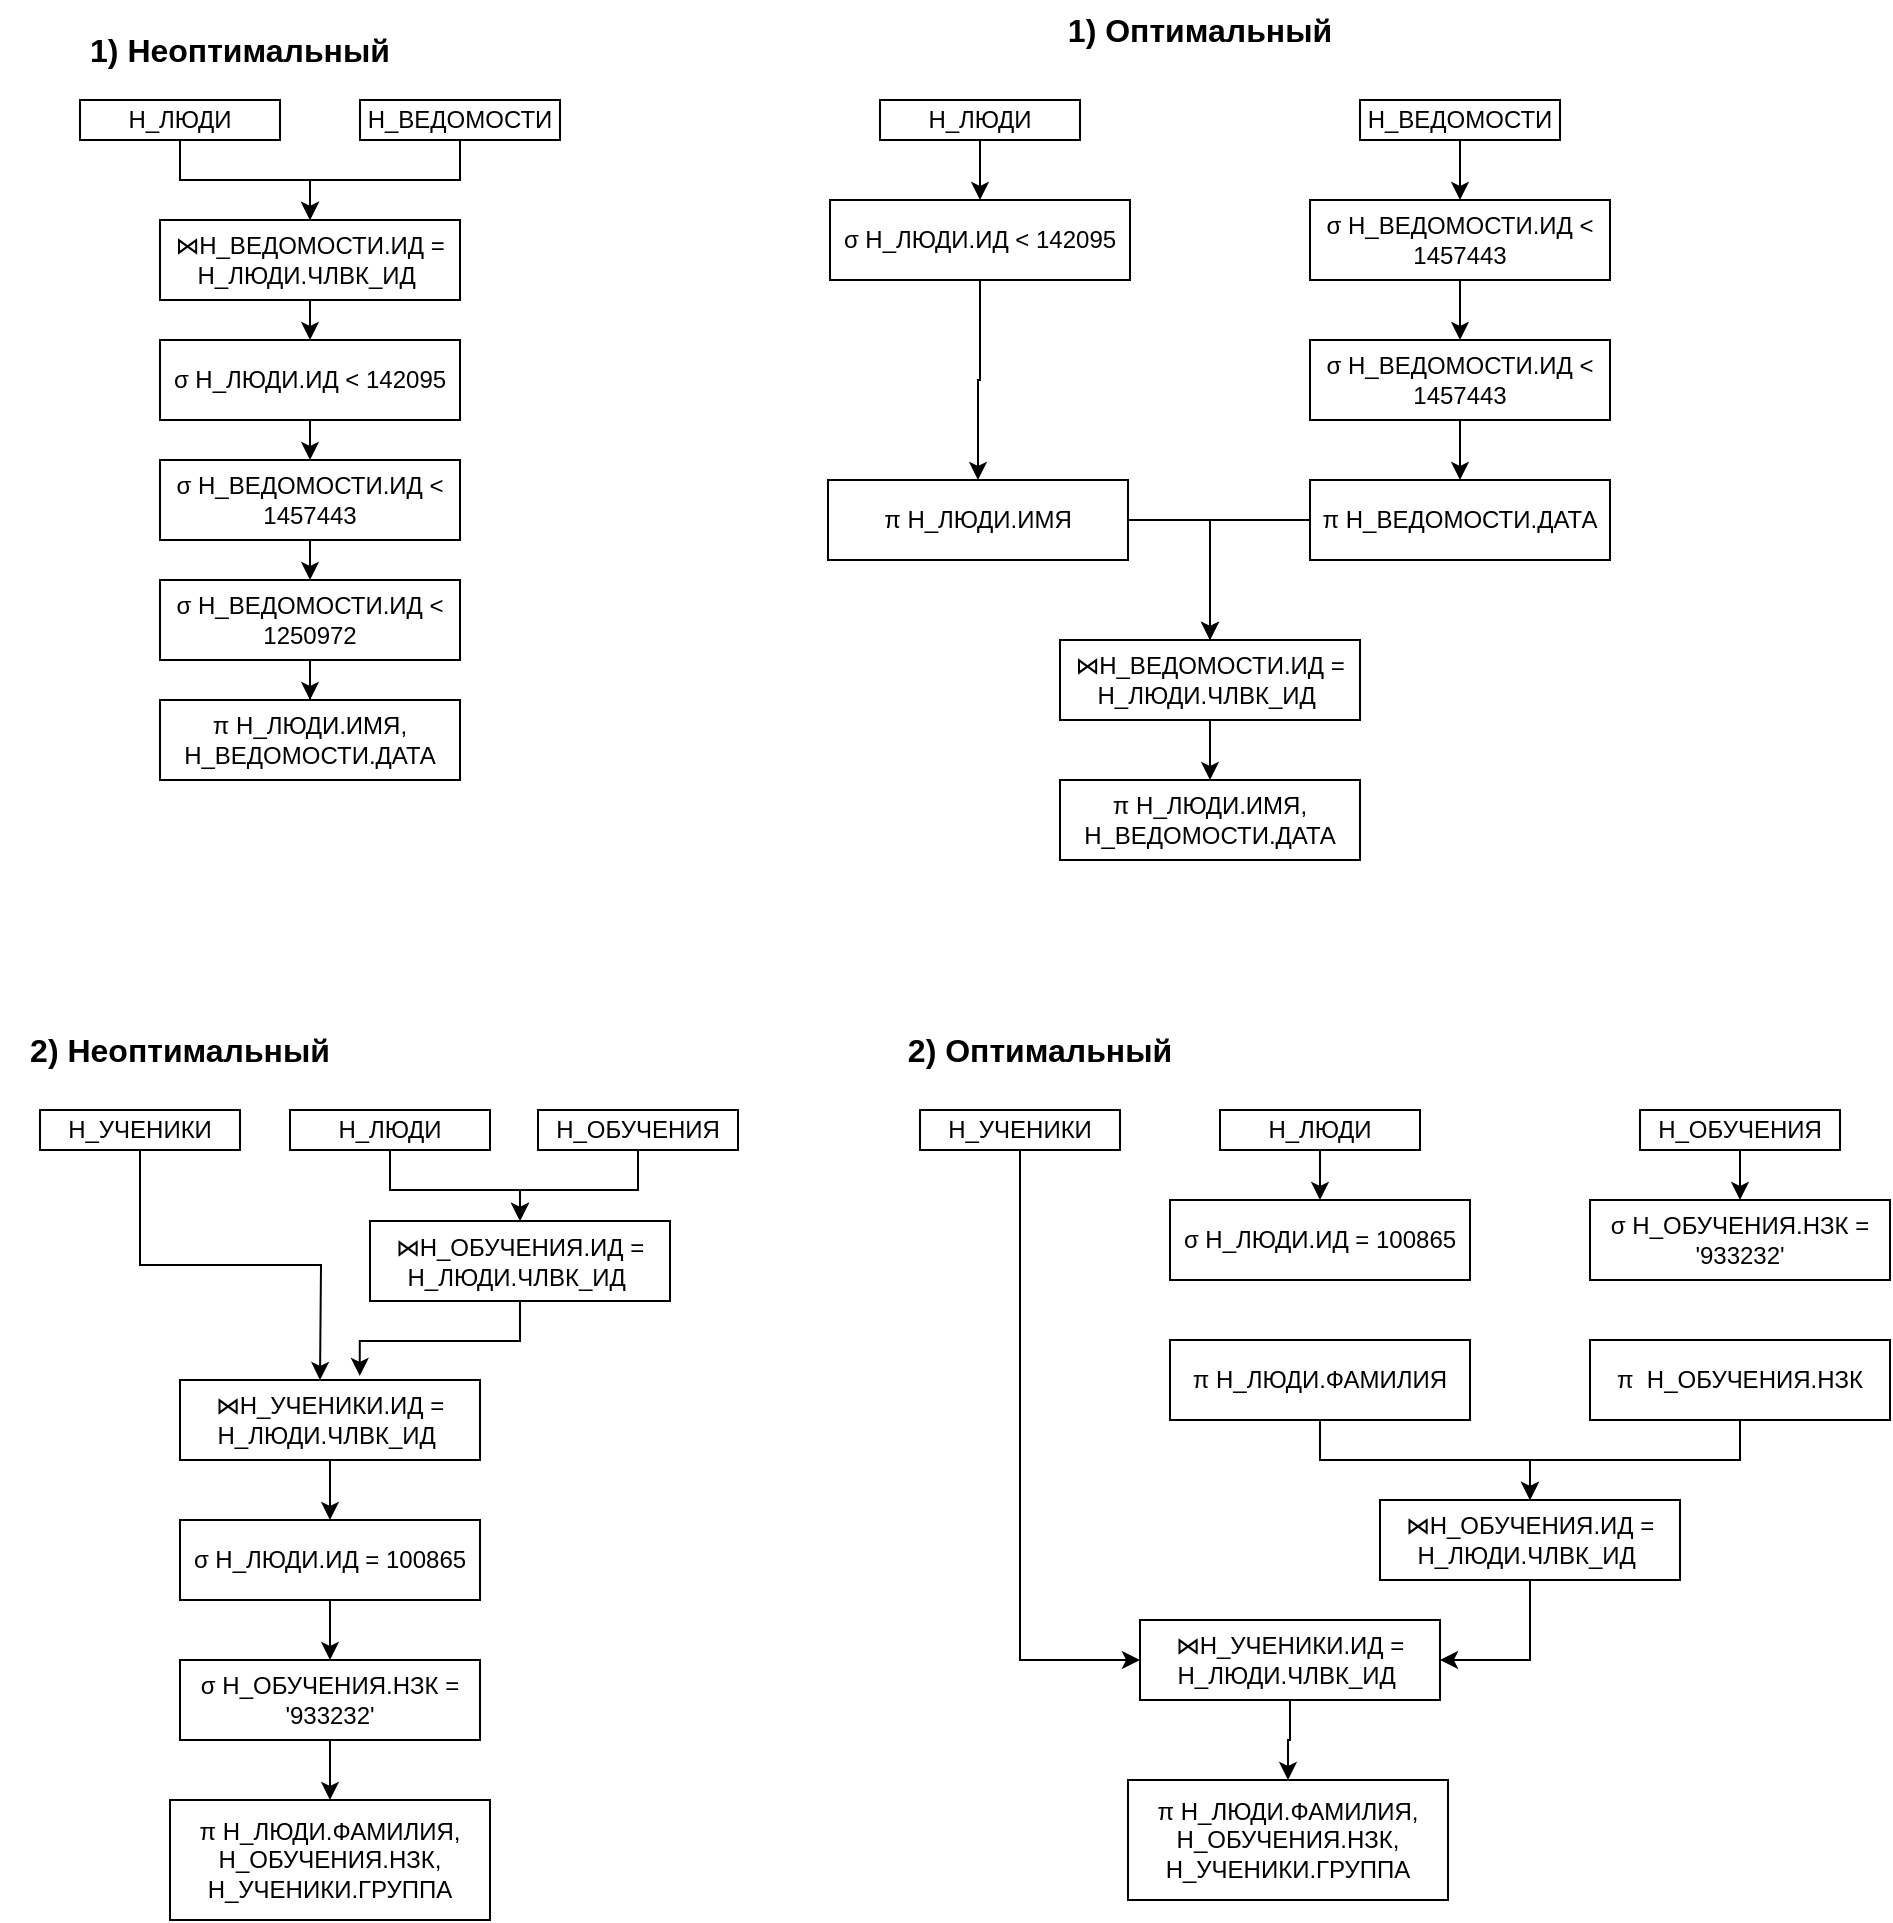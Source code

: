 <mxfile version="24.4.4" type="device">
  <diagram name="Страница — 1" id="QgSwF7wT0eJXVt2GXJA-">
    <mxGraphModel dx="1304" dy="719" grid="1" gridSize="10" guides="1" tooltips="1" connect="1" arrows="1" fold="1" page="1" pageScale="1" pageWidth="827" pageHeight="1169" math="0" shadow="0">
      <root>
        <mxCell id="0" />
        <mxCell id="1" parent="0" />
        <mxCell id="nHAXARUAY6zE4BUnvC9k-8" style="edgeStyle=orthogonalEdgeStyle;rounded=0;orthogonalLoop=1;jettySize=auto;html=1;entryX=0.5;entryY=0;entryDx=0;entryDy=0;" edge="1" parent="1" source="nHAXARUAY6zE4BUnvC9k-1" target="nHAXARUAY6zE4BUnvC9k-5">
          <mxGeometry relative="1" as="geometry" />
        </mxCell>
        <mxCell id="nHAXARUAY6zE4BUnvC9k-1" value="Н_ЛЮДИ" style="rounded=0;whiteSpace=wrap;html=1;" vertex="1" parent="1">
          <mxGeometry x="40" y="80" width="100" height="20" as="geometry" />
        </mxCell>
        <mxCell id="nHAXARUAY6zE4BUnvC9k-7" style="edgeStyle=orthogonalEdgeStyle;rounded=0;orthogonalLoop=1;jettySize=auto;html=1;entryX=0.5;entryY=0;entryDx=0;entryDy=0;" edge="1" parent="1" source="nHAXARUAY6zE4BUnvC9k-2" target="nHAXARUAY6zE4BUnvC9k-5">
          <mxGeometry relative="1" as="geometry" />
        </mxCell>
        <mxCell id="nHAXARUAY6zE4BUnvC9k-2" value="Н_ВЕДОМОСТИ" style="rounded=0;whiteSpace=wrap;html=1;" vertex="1" parent="1">
          <mxGeometry x="180" y="80" width="100" height="20" as="geometry" />
        </mxCell>
        <mxCell id="nHAXARUAY6zE4BUnvC9k-12" style="edgeStyle=orthogonalEdgeStyle;rounded=0;orthogonalLoop=1;jettySize=auto;html=1;exitX=0.5;exitY=1;exitDx=0;exitDy=0;entryX=0.5;entryY=0;entryDx=0;entryDy=0;" edge="1" parent="1" source="nHAXARUAY6zE4BUnvC9k-5" target="nHAXARUAY6zE4BUnvC9k-9">
          <mxGeometry relative="1" as="geometry" />
        </mxCell>
        <mxCell id="nHAXARUAY6zE4BUnvC9k-5" value="⋈Н_ВЕДОМОСТИ.ИД = Н_ЛЮДИ.ЧЛВК_ИД&amp;nbsp;" style="rounded=0;whiteSpace=wrap;html=1;" vertex="1" parent="1">
          <mxGeometry x="80" y="140" width="150" height="40" as="geometry" />
        </mxCell>
        <mxCell id="nHAXARUAY6zE4BUnvC9k-13" style="edgeStyle=orthogonalEdgeStyle;rounded=0;orthogonalLoop=1;jettySize=auto;html=1;exitX=0.5;exitY=1;exitDx=0;exitDy=0;entryX=0.5;entryY=0;entryDx=0;entryDy=0;" edge="1" parent="1" source="nHAXARUAY6zE4BUnvC9k-9" target="nHAXARUAY6zE4BUnvC9k-10">
          <mxGeometry relative="1" as="geometry" />
        </mxCell>
        <mxCell id="nHAXARUAY6zE4BUnvC9k-9" value="σ&amp;nbsp;Н_ЛЮДИ.ИД &amp;lt; 142095" style="rounded=0;whiteSpace=wrap;html=1;" vertex="1" parent="1">
          <mxGeometry x="80" y="200" width="150" height="40" as="geometry" />
        </mxCell>
        <mxCell id="nHAXARUAY6zE4BUnvC9k-14" style="edgeStyle=orthogonalEdgeStyle;rounded=0;orthogonalLoop=1;jettySize=auto;html=1;exitX=0.5;exitY=1;exitDx=0;exitDy=0;entryX=0.5;entryY=0;entryDx=0;entryDy=0;" edge="1" parent="1" source="nHAXARUAY6zE4BUnvC9k-10" target="nHAXARUAY6zE4BUnvC9k-11">
          <mxGeometry relative="1" as="geometry" />
        </mxCell>
        <mxCell id="nHAXARUAY6zE4BUnvC9k-10" value="σ&amp;nbsp;Н_ВЕДОМОСТИ.ИД &amp;lt; 1457443" style="rounded=0;whiteSpace=wrap;html=1;" vertex="1" parent="1">
          <mxGeometry x="80" y="260" width="150" height="40" as="geometry" />
        </mxCell>
        <mxCell id="nHAXARUAY6zE4BUnvC9k-16" style="edgeStyle=orthogonalEdgeStyle;rounded=0;orthogonalLoop=1;jettySize=auto;html=1;entryX=0.5;entryY=0;entryDx=0;entryDy=0;" edge="1" parent="1" source="nHAXARUAY6zE4BUnvC9k-11" target="nHAXARUAY6zE4BUnvC9k-15">
          <mxGeometry relative="1" as="geometry" />
        </mxCell>
        <mxCell id="nHAXARUAY6zE4BUnvC9k-11" value="σ&amp;nbsp;Н_ВЕДОМОСТИ.ИД &amp;lt; 1250972" style="rounded=0;whiteSpace=wrap;html=1;" vertex="1" parent="1">
          <mxGeometry x="80" y="320" width="150" height="40" as="geometry" />
        </mxCell>
        <mxCell id="nHAXARUAY6zE4BUnvC9k-15" value="π&amp;nbsp;Н_ЛЮДИ.ИМЯ, Н_ВЕДОМОСТИ.ДАТА" style="rounded=0;whiteSpace=wrap;html=1;" vertex="1" parent="1">
          <mxGeometry x="80" y="380" width="150" height="40" as="geometry" />
        </mxCell>
        <mxCell id="nHAXARUAY6zE4BUnvC9k-18" value="&lt;b&gt;&lt;font style=&quot;font-size: 16px;&quot;&gt;1) Неоптимальный&lt;/font&gt;&lt;/b&gt;" style="text;html=1;align=center;verticalAlign=middle;whiteSpace=wrap;rounded=0;" vertex="1" parent="1">
          <mxGeometry x="20" y="40" width="200" height="30" as="geometry" />
        </mxCell>
        <mxCell id="nHAXARUAY6zE4BUnvC9k-19" value="&lt;b&gt;&lt;font style=&quot;font-size: 16px;&quot;&gt;1) О&lt;/font&gt;&lt;/b&gt;&lt;b style=&quot;background-color: initial;&quot;&gt;&lt;font style=&quot;font-size: 16px;&quot;&gt;птимальный&lt;/font&gt;&lt;/b&gt;" style="text;html=1;align=center;verticalAlign=middle;whiteSpace=wrap;rounded=0;" vertex="1" parent="1">
          <mxGeometry x="500" y="30" width="200" height="30" as="geometry" />
        </mxCell>
        <mxCell id="nHAXARUAY6zE4BUnvC9k-24" style="edgeStyle=orthogonalEdgeStyle;rounded=0;orthogonalLoop=1;jettySize=auto;html=1;exitX=0.5;exitY=1;exitDx=0;exitDy=0;entryX=0.5;entryY=0;entryDx=0;entryDy=0;" edge="1" parent="1" source="nHAXARUAY6zE4BUnvC9k-21" target="nHAXARUAY6zE4BUnvC9k-23">
          <mxGeometry relative="1" as="geometry" />
        </mxCell>
        <mxCell id="nHAXARUAY6zE4BUnvC9k-21" value="Н_ЛЮДИ" style="rounded=0;whiteSpace=wrap;html=1;" vertex="1" parent="1">
          <mxGeometry x="440" y="80" width="100" height="20" as="geometry" />
        </mxCell>
        <mxCell id="nHAXARUAY6zE4BUnvC9k-26" style="edgeStyle=orthogonalEdgeStyle;rounded=0;orthogonalLoop=1;jettySize=auto;html=1;exitX=0.5;exitY=1;exitDx=0;exitDy=0;entryX=0.5;entryY=0;entryDx=0;entryDy=0;" edge="1" parent="1" source="nHAXARUAY6zE4BUnvC9k-22" target="nHAXARUAY6zE4BUnvC9k-25">
          <mxGeometry relative="1" as="geometry" />
        </mxCell>
        <mxCell id="nHAXARUAY6zE4BUnvC9k-22" value="Н_ВЕДОМОСТИ" style="rounded=0;whiteSpace=wrap;html=1;" vertex="1" parent="1">
          <mxGeometry x="680" y="80" width="100" height="20" as="geometry" />
        </mxCell>
        <mxCell id="nHAXARUAY6zE4BUnvC9k-30" style="edgeStyle=orthogonalEdgeStyle;rounded=0;orthogonalLoop=1;jettySize=auto;html=1;exitX=0.5;exitY=1;exitDx=0;exitDy=0;entryX=0.5;entryY=0;entryDx=0;entryDy=0;" edge="1" parent="1" source="nHAXARUAY6zE4BUnvC9k-23" target="nHAXARUAY6zE4BUnvC9k-29">
          <mxGeometry relative="1" as="geometry" />
        </mxCell>
        <mxCell id="nHAXARUAY6zE4BUnvC9k-23" value="σ&amp;nbsp;Н_ЛЮДИ.ИД &amp;lt; 142095" style="rounded=0;whiteSpace=wrap;html=1;" vertex="1" parent="1">
          <mxGeometry x="415" y="130" width="150" height="40" as="geometry" />
        </mxCell>
        <mxCell id="nHAXARUAY6zE4BUnvC9k-28" style="edgeStyle=orthogonalEdgeStyle;rounded=0;orthogonalLoop=1;jettySize=auto;html=1;exitX=0.5;exitY=1;exitDx=0;exitDy=0;entryX=0.5;entryY=0;entryDx=0;entryDy=0;" edge="1" parent="1" source="nHAXARUAY6zE4BUnvC9k-25" target="nHAXARUAY6zE4BUnvC9k-27">
          <mxGeometry relative="1" as="geometry" />
        </mxCell>
        <mxCell id="nHAXARUAY6zE4BUnvC9k-25" value="σ&amp;nbsp;Н_ВЕДОМОСТИ.ИД &amp;lt; 1457443" style="rounded=0;whiteSpace=wrap;html=1;" vertex="1" parent="1">
          <mxGeometry x="655" y="130" width="150" height="40" as="geometry" />
        </mxCell>
        <mxCell id="nHAXARUAY6zE4BUnvC9k-32" style="edgeStyle=orthogonalEdgeStyle;rounded=0;orthogonalLoop=1;jettySize=auto;html=1;exitX=0.5;exitY=1;exitDx=0;exitDy=0;entryX=0.5;entryY=0;entryDx=0;entryDy=0;" edge="1" parent="1" source="nHAXARUAY6zE4BUnvC9k-27" target="nHAXARUAY6zE4BUnvC9k-31">
          <mxGeometry relative="1" as="geometry" />
        </mxCell>
        <mxCell id="nHAXARUAY6zE4BUnvC9k-27" value="σ&amp;nbsp;Н_ВЕДОМОСТИ.ИД &amp;lt; 1457443" style="rounded=0;whiteSpace=wrap;html=1;" vertex="1" parent="1">
          <mxGeometry x="655" y="200" width="150" height="40" as="geometry" />
        </mxCell>
        <mxCell id="nHAXARUAY6zE4BUnvC9k-35" style="edgeStyle=orthogonalEdgeStyle;rounded=0;orthogonalLoop=1;jettySize=auto;html=1;exitX=1;exitY=0.5;exitDx=0;exitDy=0;entryX=0.5;entryY=0;entryDx=0;entryDy=0;" edge="1" parent="1" source="nHAXARUAY6zE4BUnvC9k-29" target="nHAXARUAY6zE4BUnvC9k-33">
          <mxGeometry relative="1" as="geometry" />
        </mxCell>
        <mxCell id="nHAXARUAY6zE4BUnvC9k-29" value="π&amp;nbsp;Н_ЛЮДИ.ИМЯ" style="rounded=0;whiteSpace=wrap;html=1;" vertex="1" parent="1">
          <mxGeometry x="414" y="270" width="150" height="40" as="geometry" />
        </mxCell>
        <mxCell id="nHAXARUAY6zE4BUnvC9k-37" style="edgeStyle=orthogonalEdgeStyle;rounded=0;orthogonalLoop=1;jettySize=auto;html=1;exitX=0;exitY=0.5;exitDx=0;exitDy=0;entryX=0.5;entryY=0;entryDx=0;entryDy=0;" edge="1" parent="1" source="nHAXARUAY6zE4BUnvC9k-31" target="nHAXARUAY6zE4BUnvC9k-33">
          <mxGeometry relative="1" as="geometry" />
        </mxCell>
        <mxCell id="nHAXARUAY6zE4BUnvC9k-31" value="π Н_ВЕДОМОСТИ.ДАТА" style="rounded=0;whiteSpace=wrap;html=1;" vertex="1" parent="1">
          <mxGeometry x="655" y="270" width="150" height="40" as="geometry" />
        </mxCell>
        <mxCell id="nHAXARUAY6zE4BUnvC9k-39" style="edgeStyle=orthogonalEdgeStyle;rounded=0;orthogonalLoop=1;jettySize=auto;html=1;exitX=0.5;exitY=1;exitDx=0;exitDy=0;entryX=0.5;entryY=0;entryDx=0;entryDy=0;" edge="1" parent="1" source="nHAXARUAY6zE4BUnvC9k-33" target="nHAXARUAY6zE4BUnvC9k-38">
          <mxGeometry relative="1" as="geometry" />
        </mxCell>
        <mxCell id="nHAXARUAY6zE4BUnvC9k-33" value="⋈Н_ВЕДОМОСТИ.ИД = Н_ЛЮДИ.ЧЛВК_ИД&amp;nbsp;" style="rounded=0;whiteSpace=wrap;html=1;" vertex="1" parent="1">
          <mxGeometry x="530" y="350" width="150" height="40" as="geometry" />
        </mxCell>
        <mxCell id="nHAXARUAY6zE4BUnvC9k-38" value="π&amp;nbsp;Н_ЛЮДИ.ИМЯ, Н_ВЕДОМОСТИ.ДАТА" style="rounded=0;whiteSpace=wrap;html=1;" vertex="1" parent="1">
          <mxGeometry x="530" y="420" width="150" height="40" as="geometry" />
        </mxCell>
        <mxCell id="nHAXARUAY6zE4BUnvC9k-40" value="&lt;b&gt;&lt;font style=&quot;font-size: 16px;&quot;&gt;2&lt;/font&gt;&lt;/b&gt;&lt;b style=&quot;background-color: initial;&quot;&gt;&lt;font style=&quot;font-size: 16px;&quot;&gt;) Неоптимальный&lt;/font&gt;&lt;/b&gt;" style="text;html=1;align=center;verticalAlign=middle;whiteSpace=wrap;rounded=0;" vertex="1" parent="1">
          <mxGeometry y="540" width="180" height="30" as="geometry" />
        </mxCell>
        <mxCell id="nHAXARUAY6zE4BUnvC9k-55" style="edgeStyle=orthogonalEdgeStyle;rounded=0;orthogonalLoop=1;jettySize=auto;html=1;exitX=0.5;exitY=1;exitDx=0;exitDy=0;entryX=0.5;entryY=0;entryDx=0;entryDy=0;" edge="1" parent="1" source="nHAXARUAY6zE4BUnvC9k-42" target="nHAXARUAY6zE4BUnvC9k-46">
          <mxGeometry relative="1" as="geometry" />
        </mxCell>
        <mxCell id="nHAXARUAY6zE4BUnvC9k-42" value="Н_ЛЮДИ" style="rounded=0;whiteSpace=wrap;html=1;" vertex="1" parent="1">
          <mxGeometry x="145" y="585" width="100" height="20" as="geometry" />
        </mxCell>
        <mxCell id="nHAXARUAY6zE4BUnvC9k-56" style="edgeStyle=orthogonalEdgeStyle;rounded=0;orthogonalLoop=1;jettySize=auto;html=1;exitX=0.5;exitY=1;exitDx=0;exitDy=0;entryX=0.5;entryY=0;entryDx=0;entryDy=0;" edge="1" parent="1" source="nHAXARUAY6zE4BUnvC9k-44" target="nHAXARUAY6zE4BUnvC9k-46">
          <mxGeometry relative="1" as="geometry" />
        </mxCell>
        <mxCell id="nHAXARUAY6zE4BUnvC9k-44" value="Н_ОБУЧЕНИЯ" style="rounded=0;whiteSpace=wrap;html=1;" vertex="1" parent="1">
          <mxGeometry x="269" y="585" width="100" height="20" as="geometry" />
        </mxCell>
        <mxCell id="nHAXARUAY6zE4BUnvC9k-58" style="edgeStyle=orthogonalEdgeStyle;rounded=0;orthogonalLoop=1;jettySize=auto;html=1;exitX=0.5;exitY=1;exitDx=0;exitDy=0;entryX=0.599;entryY=-0.051;entryDx=0;entryDy=0;entryPerimeter=0;" edge="1" parent="1" source="nHAXARUAY6zE4BUnvC9k-46" target="nHAXARUAY6zE4BUnvC9k-57">
          <mxGeometry relative="1" as="geometry">
            <mxPoint x="130" y="720.5" as="targetPoint" />
          </mxGeometry>
        </mxCell>
        <mxCell id="nHAXARUAY6zE4BUnvC9k-46" value="⋈Н_ОБУЧЕНИЯ.ИД = Н_ЛЮДИ.ЧЛВК_ИД&amp;nbsp;" style="rounded=0;whiteSpace=wrap;html=1;" vertex="1" parent="1">
          <mxGeometry x="185" y="640.5" width="150" height="40" as="geometry" />
        </mxCell>
        <mxCell id="nHAXARUAY6zE4BUnvC9k-61" style="edgeStyle=orthogonalEdgeStyle;rounded=0;orthogonalLoop=1;jettySize=auto;html=1;entryX=0.5;entryY=0;entryDx=0;entryDy=0;" edge="1" parent="1" source="nHAXARUAY6zE4BUnvC9k-48" target="nHAXARUAY6zE4BUnvC9k-50">
          <mxGeometry relative="1" as="geometry" />
        </mxCell>
        <mxCell id="nHAXARUAY6zE4BUnvC9k-48" value="σ&amp;nbsp;Н_ЛЮДИ.ИД =&amp;nbsp;100865" style="rounded=0;whiteSpace=wrap;html=1;" vertex="1" parent="1">
          <mxGeometry x="90" y="790" width="150" height="40" as="geometry" />
        </mxCell>
        <mxCell id="nHAXARUAY6zE4BUnvC9k-64" style="edgeStyle=orthogonalEdgeStyle;rounded=0;orthogonalLoop=1;jettySize=auto;html=1;entryX=0.5;entryY=0;entryDx=0;entryDy=0;" edge="1" parent="1" source="nHAXARUAY6zE4BUnvC9k-50" target="nHAXARUAY6zE4BUnvC9k-53">
          <mxGeometry relative="1" as="geometry" />
        </mxCell>
        <mxCell id="nHAXARUAY6zE4BUnvC9k-50" value="σ&amp;nbsp;Н_ОБУЧЕНИЯ.НЗК&amp;nbsp;= &#39;933232&#39;" style="rounded=0;whiteSpace=wrap;html=1;" vertex="1" parent="1">
          <mxGeometry x="90" y="860" width="150" height="40" as="geometry" />
        </mxCell>
        <mxCell id="nHAXARUAY6zE4BUnvC9k-53" value="π&amp;nbsp;Н_ЛЮДИ.ФАМИЛИЯ, Н_ОБУЧЕНИЯ.НЗК, Н_УЧЕНИКИ.ГРУППА" style="rounded=0;whiteSpace=wrap;html=1;" vertex="1" parent="1">
          <mxGeometry x="85" y="930" width="160" height="60" as="geometry" />
        </mxCell>
        <mxCell id="nHAXARUAY6zE4BUnvC9k-59" style="edgeStyle=orthogonalEdgeStyle;rounded=0;orthogonalLoop=1;jettySize=auto;html=1;exitX=0.5;exitY=1;exitDx=0;exitDy=0;" edge="1" parent="1" source="nHAXARUAY6zE4BUnvC9k-54">
          <mxGeometry relative="1" as="geometry">
            <mxPoint x="160" y="720" as="targetPoint" />
          </mxGeometry>
        </mxCell>
        <mxCell id="nHAXARUAY6zE4BUnvC9k-54" value="Н_УЧЕНИКИ" style="rounded=0;whiteSpace=wrap;html=1;" vertex="1" parent="1">
          <mxGeometry x="20" y="585" width="100" height="20" as="geometry" />
        </mxCell>
        <mxCell id="nHAXARUAY6zE4BUnvC9k-60" style="edgeStyle=orthogonalEdgeStyle;rounded=0;orthogonalLoop=1;jettySize=auto;html=1;entryX=0.5;entryY=0;entryDx=0;entryDy=0;" edge="1" parent="1" source="nHAXARUAY6zE4BUnvC9k-57" target="nHAXARUAY6zE4BUnvC9k-48">
          <mxGeometry relative="1" as="geometry" />
        </mxCell>
        <mxCell id="nHAXARUAY6zE4BUnvC9k-57" value="⋈Н_УЧЕНИКИ.ИД = Н_ЛЮДИ.ЧЛВК_ИД&amp;nbsp;" style="rounded=0;whiteSpace=wrap;html=1;" vertex="1" parent="1">
          <mxGeometry x="90" y="720" width="150" height="40" as="geometry" />
        </mxCell>
        <mxCell id="nHAXARUAY6zE4BUnvC9k-65" value="&lt;b&gt;&lt;font style=&quot;font-size: 16px;&quot;&gt;2&lt;/font&gt;&lt;/b&gt;&lt;b style=&quot;background-color: initial;&quot;&gt;&lt;font style=&quot;font-size: 16px;&quot;&gt;) Оптимальный&lt;/font&gt;&lt;/b&gt;" style="text;html=1;align=center;verticalAlign=middle;whiteSpace=wrap;rounded=0;" vertex="1" parent="1">
          <mxGeometry x="430" y="540" width="180" height="30" as="geometry" />
        </mxCell>
        <mxCell id="nHAXARUAY6zE4BUnvC9k-82" style="edgeStyle=orthogonalEdgeStyle;rounded=0;orthogonalLoop=1;jettySize=auto;html=1;exitX=0.5;exitY=1;exitDx=0;exitDy=0;entryX=0.5;entryY=0;entryDx=0;entryDy=0;" edge="1" parent="1" source="nHAXARUAY6zE4BUnvC9k-67" target="nHAXARUAY6zE4BUnvC9k-73">
          <mxGeometry relative="1" as="geometry" />
        </mxCell>
        <mxCell id="nHAXARUAY6zE4BUnvC9k-67" value="Н_ЛЮДИ" style="rounded=0;whiteSpace=wrap;html=1;" vertex="1" parent="1">
          <mxGeometry x="610" y="585" width="100" height="20" as="geometry" />
        </mxCell>
        <mxCell id="nHAXARUAY6zE4BUnvC9k-83" style="edgeStyle=orthogonalEdgeStyle;rounded=0;orthogonalLoop=1;jettySize=auto;html=1;exitX=0.5;exitY=1;exitDx=0;exitDy=0;entryX=0.5;entryY=0;entryDx=0;entryDy=0;" edge="1" parent="1" source="nHAXARUAY6zE4BUnvC9k-69" target="nHAXARUAY6zE4BUnvC9k-75">
          <mxGeometry relative="1" as="geometry" />
        </mxCell>
        <mxCell id="nHAXARUAY6zE4BUnvC9k-69" value="Н_ОБУЧЕНИЯ" style="rounded=0;whiteSpace=wrap;html=1;" vertex="1" parent="1">
          <mxGeometry x="820" y="585" width="100" height="20" as="geometry" />
        </mxCell>
        <mxCell id="nHAXARUAY6zE4BUnvC9k-94" style="edgeStyle=orthogonalEdgeStyle;rounded=0;orthogonalLoop=1;jettySize=auto;html=1;exitX=0.5;exitY=1;exitDx=0;exitDy=0;entryX=1;entryY=0.5;entryDx=0;entryDy=0;" edge="1" parent="1" source="nHAXARUAY6zE4BUnvC9k-71" target="nHAXARUAY6zE4BUnvC9k-80">
          <mxGeometry relative="1" as="geometry" />
        </mxCell>
        <mxCell id="nHAXARUAY6zE4BUnvC9k-71" value="⋈Н_ОБУЧЕНИЯ.ИД = Н_ЛЮДИ.ЧЛВК_ИД&amp;nbsp;" style="rounded=0;whiteSpace=wrap;html=1;" vertex="1" parent="1">
          <mxGeometry x="690" y="780" width="150" height="40" as="geometry" />
        </mxCell>
        <mxCell id="nHAXARUAY6zE4BUnvC9k-73" value="σ&amp;nbsp;Н_ЛЮДИ.ИД =&amp;nbsp;100865" style="rounded=0;whiteSpace=wrap;html=1;" vertex="1" parent="1">
          <mxGeometry x="585" y="630" width="150" height="40" as="geometry" />
        </mxCell>
        <mxCell id="nHAXARUAY6zE4BUnvC9k-75" value="σ&amp;nbsp;Н_ОБУЧЕНИЯ.НЗК&amp;nbsp;= &#39;933232&#39;" style="rounded=0;whiteSpace=wrap;html=1;" vertex="1" parent="1">
          <mxGeometry x="795" y="630" width="150" height="40" as="geometry" />
        </mxCell>
        <mxCell id="nHAXARUAY6zE4BUnvC9k-76" value="π&amp;nbsp;Н_ЛЮДИ.ФАМИЛИЯ, Н_ОБУЧЕНИЯ.НЗК, Н_УЧЕНИКИ.ГРУППА" style="rounded=0;whiteSpace=wrap;html=1;" vertex="1" parent="1">
          <mxGeometry x="564" y="920" width="160" height="60" as="geometry" />
        </mxCell>
        <mxCell id="nHAXARUAY6zE4BUnvC9k-93" style="edgeStyle=orthogonalEdgeStyle;rounded=0;orthogonalLoop=1;jettySize=auto;html=1;exitX=0.5;exitY=1;exitDx=0;exitDy=0;entryX=0;entryY=0.5;entryDx=0;entryDy=0;" edge="1" parent="1" source="nHAXARUAY6zE4BUnvC9k-78" target="nHAXARUAY6zE4BUnvC9k-80">
          <mxGeometry relative="1" as="geometry" />
        </mxCell>
        <mxCell id="nHAXARUAY6zE4BUnvC9k-78" value="Н_УЧЕНИКИ" style="rounded=0;whiteSpace=wrap;html=1;" vertex="1" parent="1">
          <mxGeometry x="460" y="585" width="100" height="20" as="geometry" />
        </mxCell>
        <mxCell id="nHAXARUAY6zE4BUnvC9k-95" style="edgeStyle=orthogonalEdgeStyle;rounded=0;orthogonalLoop=1;jettySize=auto;html=1;exitX=0.5;exitY=1;exitDx=0;exitDy=0;entryX=0.5;entryY=0;entryDx=0;entryDy=0;" edge="1" parent="1" source="nHAXARUAY6zE4BUnvC9k-80" target="nHAXARUAY6zE4BUnvC9k-76">
          <mxGeometry relative="1" as="geometry" />
        </mxCell>
        <mxCell id="nHAXARUAY6zE4BUnvC9k-80" value="⋈Н_УЧЕНИКИ.ИД = Н_ЛЮДИ.ЧЛВК_ИД&amp;nbsp;" style="rounded=0;whiteSpace=wrap;html=1;" vertex="1" parent="1">
          <mxGeometry x="570" y="840" width="150" height="40" as="geometry" />
        </mxCell>
        <mxCell id="nHAXARUAY6zE4BUnvC9k-90" style="edgeStyle=orthogonalEdgeStyle;rounded=0;orthogonalLoop=1;jettySize=auto;html=1;exitX=0.5;exitY=1;exitDx=0;exitDy=0;entryX=0.5;entryY=0;entryDx=0;entryDy=0;" edge="1" parent="1" source="nHAXARUAY6zE4BUnvC9k-87" target="nHAXARUAY6zE4BUnvC9k-71">
          <mxGeometry relative="1" as="geometry" />
        </mxCell>
        <mxCell id="nHAXARUAY6zE4BUnvC9k-87" value="π&amp;nbsp;Н_ЛЮДИ.ФАМИЛИЯ" style="rounded=0;whiteSpace=wrap;html=1;" vertex="1" parent="1">
          <mxGeometry x="585" y="700" width="150" height="40" as="geometry" />
        </mxCell>
        <mxCell id="nHAXARUAY6zE4BUnvC9k-91" style="edgeStyle=orthogonalEdgeStyle;rounded=0;orthogonalLoop=1;jettySize=auto;html=1;entryX=0.5;entryY=0;entryDx=0;entryDy=0;" edge="1" parent="1" source="nHAXARUAY6zE4BUnvC9k-89" target="nHAXARUAY6zE4BUnvC9k-71">
          <mxGeometry relative="1" as="geometry" />
        </mxCell>
        <mxCell id="nHAXARUAY6zE4BUnvC9k-89" value="π&amp;nbsp; Н_ОБУЧЕНИЯ.НЗК" style="rounded=0;whiteSpace=wrap;html=1;" vertex="1" parent="1">
          <mxGeometry x="795" y="700" width="150" height="40" as="geometry" />
        </mxCell>
      </root>
    </mxGraphModel>
  </diagram>
</mxfile>
